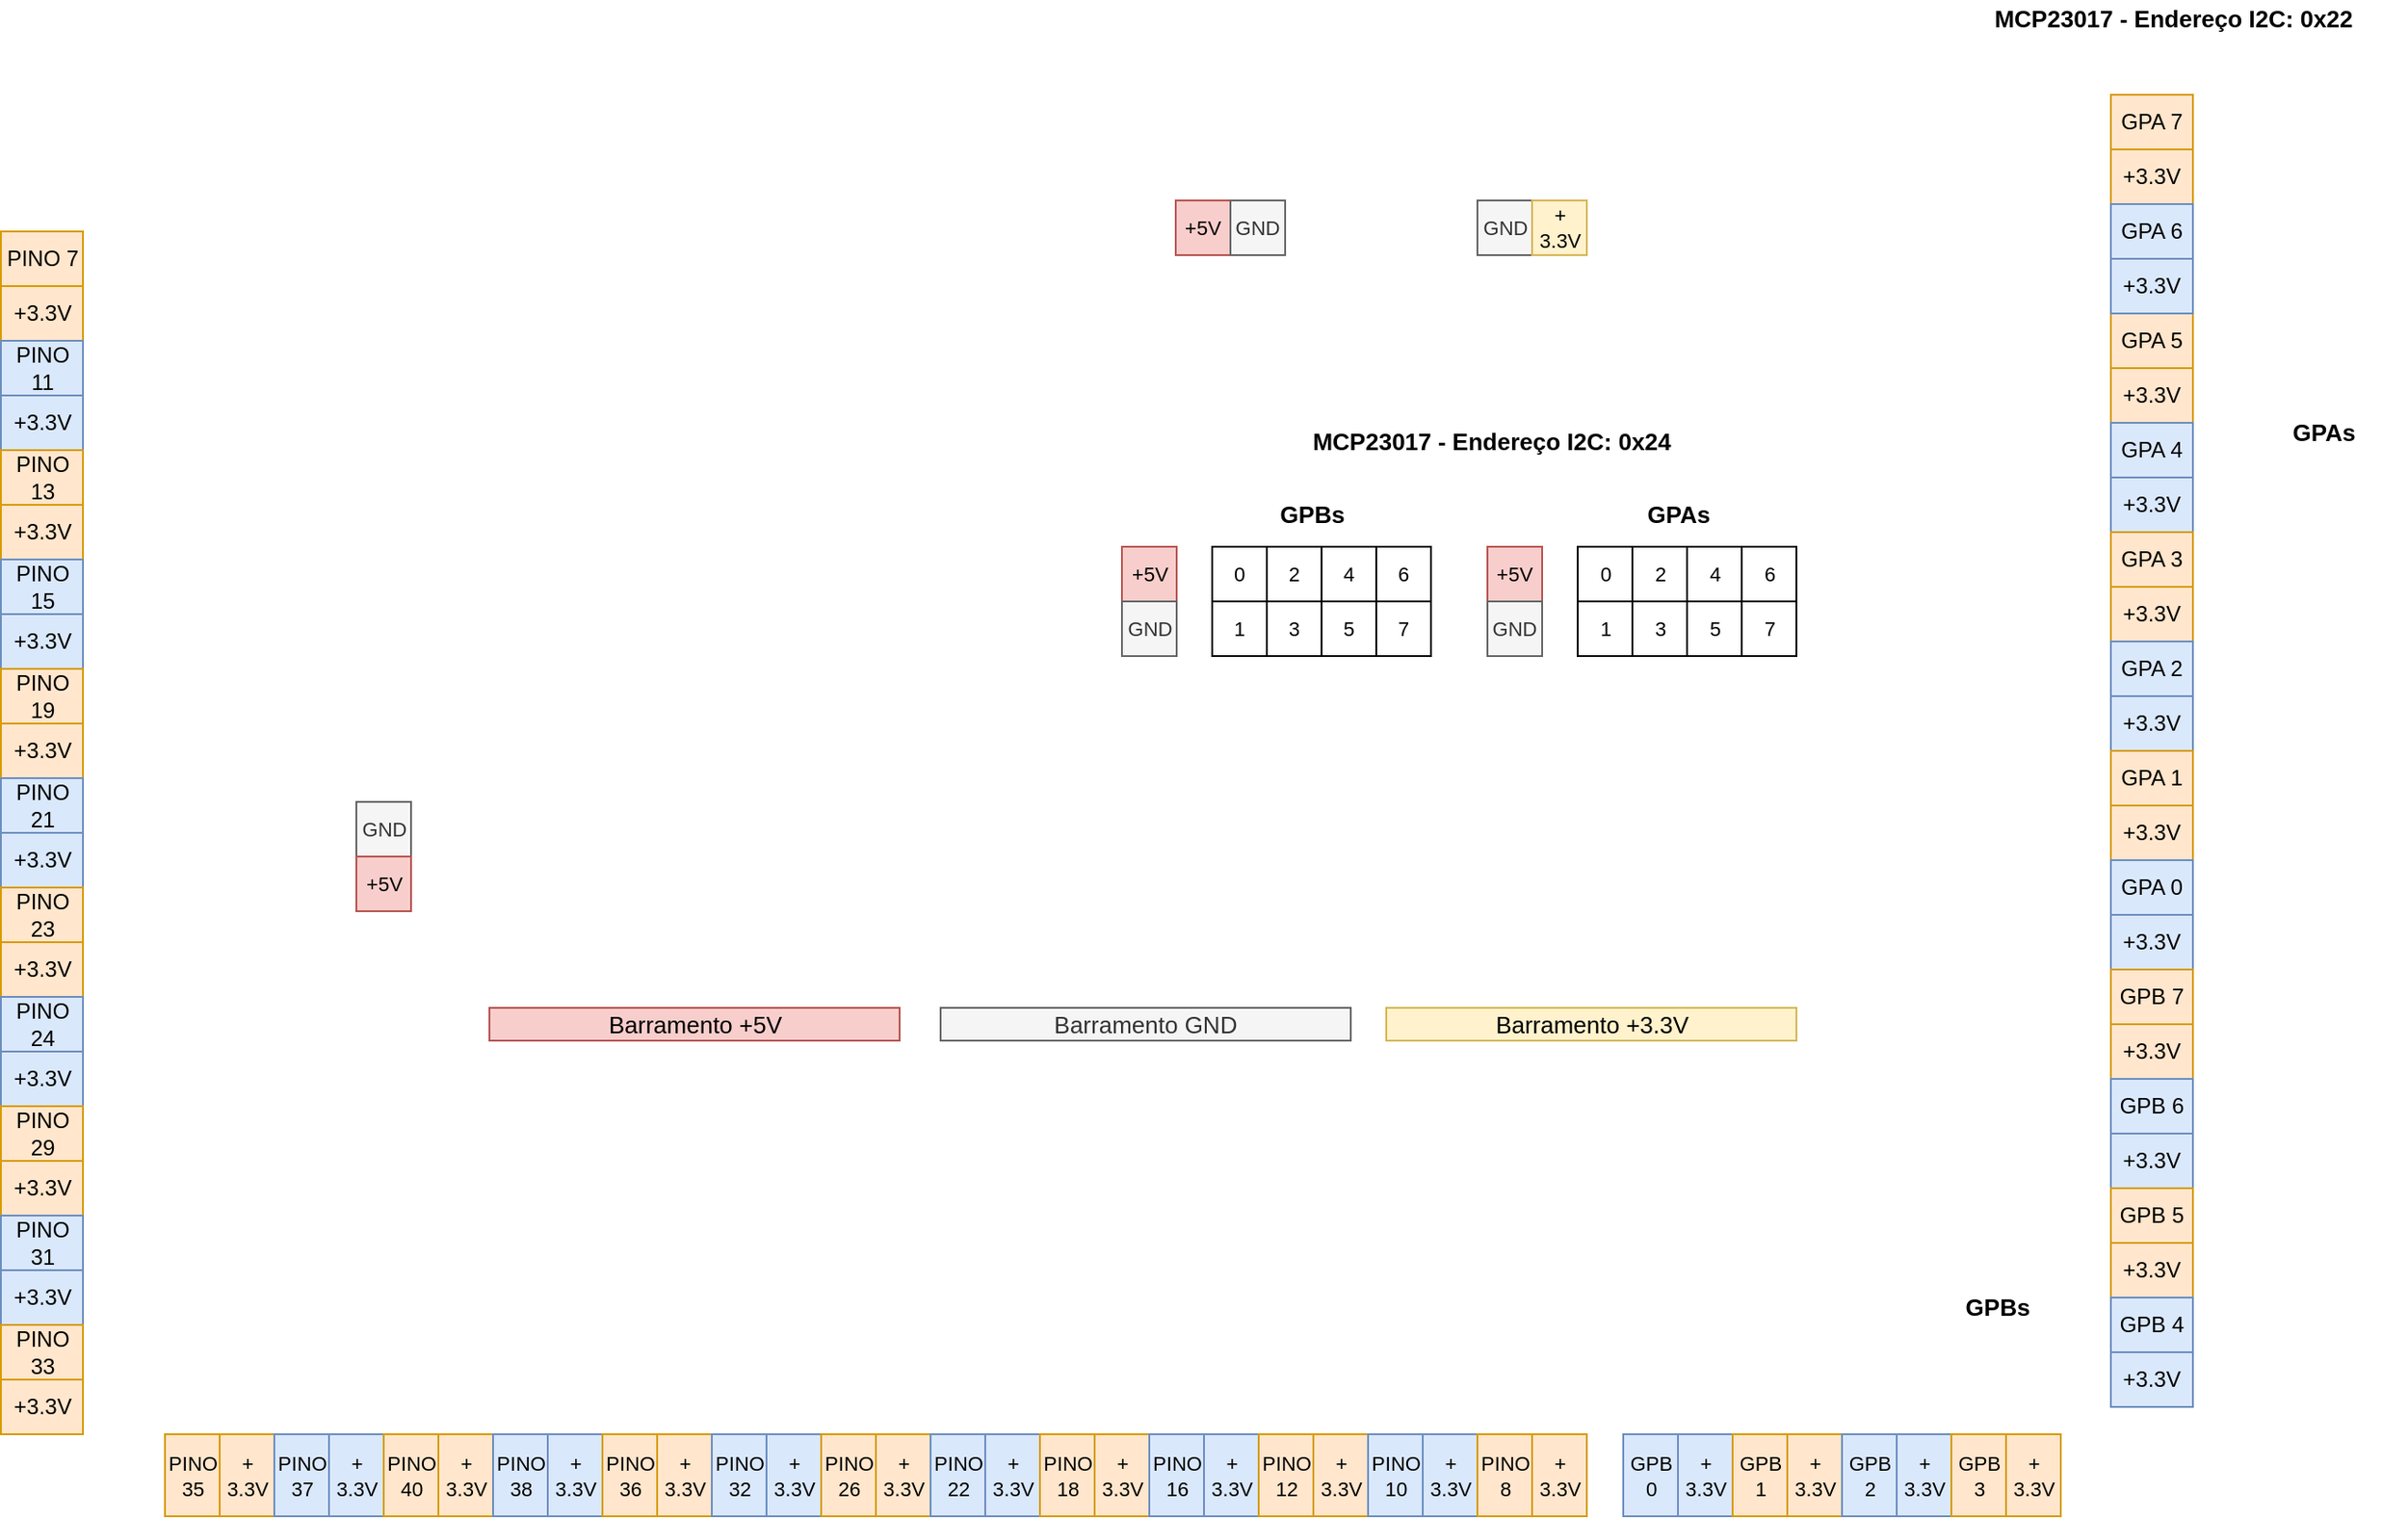 <mxfile version="12.1.9" type="device" pages="1"><diagram id="6xndsIB8_MpBKS6cdO4n" name="Esquema-Portas-PCB"><mxGraphModel dx="1005" dy="565" grid="1" gridSize="10" guides="1" tooltips="1" connect="1" arrows="1" fold="1" page="1" pageScale="1" pageWidth="1654" pageHeight="1169" math="0" shadow="0"><root><mxCell id="0"/><mxCell id="1" parent="0"/><mxCell id="6gqCQAjVEJ719vWJPLPP-2" value="PINO 7" style="rounded=0;whiteSpace=wrap;html=1;fillColor=#ffe6cc;strokeColor=#d79b00;" vertex="1" parent="1"><mxGeometry x="225.5" y="267" width="45" height="30" as="geometry"/></mxCell><mxCell id="6gqCQAjVEJ719vWJPLPP-3" value="+3.3V" style="rounded=0;whiteSpace=wrap;html=1;fillColor=#ffe6cc;strokeColor=#d79b00;" vertex="1" parent="1"><mxGeometry x="225.5" y="297" width="45" height="30" as="geometry"/></mxCell><mxCell id="6gqCQAjVEJ719vWJPLPP-4" value="PINO 11" style="rounded=0;whiteSpace=wrap;html=1;fillColor=#dae8fc;strokeColor=#6c8ebf;" vertex="1" parent="1"><mxGeometry x="225.5" y="327" width="45" height="30" as="geometry"/></mxCell><mxCell id="6gqCQAjVEJ719vWJPLPP-5" value="+3.3V" style="rounded=0;whiteSpace=wrap;html=1;fillColor=#dae8fc;strokeColor=#6c8ebf;" vertex="1" parent="1"><mxGeometry x="225.5" y="357" width="45" height="30" as="geometry"/></mxCell><mxCell id="6gqCQAjVEJ719vWJPLPP-6" value="PINO 13" style="rounded=0;whiteSpace=wrap;html=1;fillColor=#ffe6cc;strokeColor=#d79b00;" vertex="1" parent="1"><mxGeometry x="225.5" y="387" width="45" height="30" as="geometry"/></mxCell><mxCell id="6gqCQAjVEJ719vWJPLPP-7" value="+3.3V" style="rounded=0;whiteSpace=wrap;html=1;fillColor=#ffe6cc;strokeColor=#d79b00;" vertex="1" parent="1"><mxGeometry x="225.5" y="417" width="45" height="30" as="geometry"/></mxCell><mxCell id="6gqCQAjVEJ719vWJPLPP-8" value="PINO 15" style="rounded=0;whiteSpace=wrap;html=1;fillColor=#dae8fc;strokeColor=#6c8ebf;" vertex="1" parent="1"><mxGeometry x="225.5" y="447" width="45" height="30" as="geometry"/></mxCell><mxCell id="6gqCQAjVEJ719vWJPLPP-9" value="+3.3V" style="rounded=0;whiteSpace=wrap;html=1;fillColor=#dae8fc;strokeColor=#6c8ebf;" vertex="1" parent="1"><mxGeometry x="225.5" y="477" width="45" height="30" as="geometry"/></mxCell><mxCell id="6gqCQAjVEJ719vWJPLPP-10" value="PINO 19" style="rounded=0;whiteSpace=wrap;html=1;fillColor=#ffe6cc;strokeColor=#d79b00;" vertex="1" parent="1"><mxGeometry x="225.5" y="507" width="45" height="30" as="geometry"/></mxCell><mxCell id="6gqCQAjVEJ719vWJPLPP-11" value="+3.3V" style="rounded=0;whiteSpace=wrap;html=1;fillColor=#ffe6cc;strokeColor=#d79b00;" vertex="1" parent="1"><mxGeometry x="225.5" y="537" width="45" height="30" as="geometry"/></mxCell><mxCell id="6gqCQAjVEJ719vWJPLPP-12" value="PINO 21" style="rounded=0;whiteSpace=wrap;html=1;fillColor=#dae8fc;strokeColor=#6c8ebf;" vertex="1" parent="1"><mxGeometry x="225.5" y="567" width="45" height="30" as="geometry"/></mxCell><mxCell id="6gqCQAjVEJ719vWJPLPP-13" value="+3.3V" style="rounded=0;whiteSpace=wrap;html=1;fillColor=#dae8fc;strokeColor=#6c8ebf;" vertex="1" parent="1"><mxGeometry x="225.5" y="597" width="45" height="30" as="geometry"/></mxCell><mxCell id="6gqCQAjVEJ719vWJPLPP-14" value="PINO 23" style="rounded=0;whiteSpace=wrap;html=1;fillColor=#ffe6cc;strokeColor=#d79b00;" vertex="1" parent="1"><mxGeometry x="225.5" y="627" width="45" height="30" as="geometry"/></mxCell><mxCell id="6gqCQAjVEJ719vWJPLPP-15" value="+3.3V" style="rounded=0;whiteSpace=wrap;html=1;fillColor=#ffe6cc;strokeColor=#d79b00;" vertex="1" parent="1"><mxGeometry x="225.5" y="657" width="45" height="30" as="geometry"/></mxCell><mxCell id="6gqCQAjVEJ719vWJPLPP-16" value="PINO 24" style="rounded=0;whiteSpace=wrap;html=1;fillColor=#dae8fc;strokeColor=#6c8ebf;" vertex="1" parent="1"><mxGeometry x="225.5" y="687" width="45" height="30" as="geometry"/></mxCell><mxCell id="6gqCQAjVEJ719vWJPLPP-17" value="+3.3V" style="rounded=0;whiteSpace=wrap;html=1;fillColor=#dae8fc;strokeColor=#6c8ebf;" vertex="1" parent="1"><mxGeometry x="225.5" y="717" width="45" height="30" as="geometry"/></mxCell><mxCell id="6gqCQAjVEJ719vWJPLPP-18" value="&lt;div&gt;PINO 29&lt;/div&gt;" style="rounded=0;whiteSpace=wrap;html=1;fillColor=#ffe6cc;strokeColor=#d79b00;" vertex="1" parent="1"><mxGeometry x="225.5" y="747" width="45" height="30" as="geometry"/></mxCell><mxCell id="6gqCQAjVEJ719vWJPLPP-19" value="+3.3V" style="rounded=0;whiteSpace=wrap;html=1;fillColor=#ffe6cc;strokeColor=#d79b00;" vertex="1" parent="1"><mxGeometry x="225.5" y="777" width="45" height="30" as="geometry"/></mxCell><mxCell id="6gqCQAjVEJ719vWJPLPP-26" value="PINO 31" style="rounded=0;whiteSpace=wrap;html=1;fillColor=#dae8fc;strokeColor=#6c8ebf;" vertex="1" parent="1"><mxGeometry x="225.5" y="807" width="45" height="30" as="geometry"/></mxCell><mxCell id="6gqCQAjVEJ719vWJPLPP-27" value="+3.3V" style="rounded=0;whiteSpace=wrap;html=1;fillColor=#dae8fc;strokeColor=#6c8ebf;" vertex="1" parent="1"><mxGeometry x="225.5" y="837" width="45" height="30" as="geometry"/></mxCell><mxCell id="6gqCQAjVEJ719vWJPLPP-28" value="PINO 33" style="rounded=0;whiteSpace=wrap;html=1;fillColor=#ffe6cc;strokeColor=#d79b00;" vertex="1" parent="1"><mxGeometry x="225.5" y="867" width="45" height="30" as="geometry"/></mxCell><mxCell id="6gqCQAjVEJ719vWJPLPP-29" value="+3.3V" style="rounded=0;whiteSpace=wrap;html=1;fillColor=#ffe6cc;strokeColor=#d79b00;" vertex="1" parent="1"><mxGeometry x="225.5" y="897" width="45" height="30" as="geometry"/></mxCell><mxCell id="6gqCQAjVEJ719vWJPLPP-42" value="PINO 35" style="rounded=0;whiteSpace=wrap;html=1;fontSize=12;fillColor=#ffe6cc;strokeColor=#d79b00;" vertex="1" parent="1"><mxGeometry x="315.5" y="927" width="30" height="45" as="geometry"/></mxCell><mxCell id="6gqCQAjVEJ719vWJPLPP-47" value="PINO 35" style="rounded=0;whiteSpace=wrap;html=1;fontSize=11;fillColor=#ffe6cc;strokeColor=#d79b00;" vertex="1" parent="1"><mxGeometry x="315.5" y="927" width="30" height="45" as="geometry"/></mxCell><mxCell id="6gqCQAjVEJ719vWJPLPP-48" value="+ 3.3V" style="rounded=0;whiteSpace=wrap;html=1;fontSize=11;fillColor=#ffe6cc;strokeColor=#d79b00;" vertex="1" parent="1"><mxGeometry x="345.5" y="927" width="30" height="45" as="geometry"/></mxCell><mxCell id="6gqCQAjVEJ719vWJPLPP-49" value="PINO 35" style="rounded=0;whiteSpace=wrap;html=1;fontSize=12;fillColor=#dae8fc;strokeColor=#6c8ebf;" vertex="1" parent="1"><mxGeometry x="375.5" y="927" width="30" height="45" as="geometry"/></mxCell><mxCell id="6gqCQAjVEJ719vWJPLPP-50" value="PINO 37" style="rounded=0;whiteSpace=wrap;html=1;fontSize=11;fillColor=#dae8fc;strokeColor=#6c8ebf;" vertex="1" parent="1"><mxGeometry x="375.5" y="927" width="30" height="45" as="geometry"/></mxCell><mxCell id="6gqCQAjVEJ719vWJPLPP-51" value="+ 3.3V" style="rounded=0;whiteSpace=wrap;html=1;fontSize=11;fillColor=#dae8fc;strokeColor=#6c8ebf;" vertex="1" parent="1"><mxGeometry x="405.5" y="927" width="30" height="45" as="geometry"/></mxCell><mxCell id="6gqCQAjVEJ719vWJPLPP-52" value="PINO 35" style="rounded=0;whiteSpace=wrap;html=1;fontSize=12;fillColor=#ffe6cc;strokeColor=#d79b00;" vertex="1" parent="1"><mxGeometry x="435.5" y="927" width="30" height="45" as="geometry"/></mxCell><mxCell id="6gqCQAjVEJ719vWJPLPP-53" value="PINO 40" style="rounded=0;whiteSpace=wrap;html=1;fontSize=11;fillColor=#ffe6cc;strokeColor=#d79b00;" vertex="1" parent="1"><mxGeometry x="435.5" y="927" width="30" height="45" as="geometry"/></mxCell><mxCell id="6gqCQAjVEJ719vWJPLPP-54" value="+ 3.3V" style="rounded=0;whiteSpace=wrap;html=1;fontSize=11;fillColor=#ffe6cc;strokeColor=#d79b00;" vertex="1" parent="1"><mxGeometry x="465.5" y="927" width="30" height="45" as="geometry"/></mxCell><mxCell id="6gqCQAjVEJ719vWJPLPP-55" value="PINO 35" style="rounded=0;whiteSpace=wrap;html=1;fontSize=12;fillColor=#dae8fc;strokeColor=#6c8ebf;" vertex="1" parent="1"><mxGeometry x="495.5" y="927" width="30" height="45" as="geometry"/></mxCell><mxCell id="6gqCQAjVEJ719vWJPLPP-56" value="PINO 38" style="rounded=0;whiteSpace=wrap;html=1;fontSize=11;fillColor=#dae8fc;strokeColor=#6c8ebf;" vertex="1" parent="1"><mxGeometry x="495.5" y="927" width="30" height="45" as="geometry"/></mxCell><mxCell id="6gqCQAjVEJ719vWJPLPP-57" value="+ 3.3V" style="rounded=0;whiteSpace=wrap;html=1;fontSize=11;fillColor=#dae8fc;strokeColor=#6c8ebf;" vertex="1" parent="1"><mxGeometry x="525.5" y="927" width="30" height="45" as="geometry"/></mxCell><mxCell id="6gqCQAjVEJ719vWJPLPP-58" value="PINO 35" style="rounded=0;whiteSpace=wrap;html=1;fontSize=12;fillColor=#ffe6cc;strokeColor=#d79b00;" vertex="1" parent="1"><mxGeometry x="555.5" y="927" width="30" height="45" as="geometry"/></mxCell><mxCell id="6gqCQAjVEJ719vWJPLPP-59" value="PINO 36" style="rounded=0;whiteSpace=wrap;html=1;fontSize=11;fillColor=#ffe6cc;strokeColor=#d79b00;" vertex="1" parent="1"><mxGeometry x="555.5" y="927" width="30" height="45" as="geometry"/></mxCell><mxCell id="6gqCQAjVEJ719vWJPLPP-60" value="+ 3.3V" style="rounded=0;whiteSpace=wrap;html=1;fontSize=11;fillColor=#ffe6cc;strokeColor=#d79b00;" vertex="1" parent="1"><mxGeometry x="585.5" y="927" width="30" height="45" as="geometry"/></mxCell><mxCell id="6gqCQAjVEJ719vWJPLPP-61" value="PINO 35" style="rounded=0;whiteSpace=wrap;html=1;fontSize=12;fillColor=#dae8fc;strokeColor=#6c8ebf;" vertex="1" parent="1"><mxGeometry x="615.5" y="927" width="30" height="45" as="geometry"/></mxCell><mxCell id="6gqCQAjVEJ719vWJPLPP-62" value="PINO 32" style="rounded=0;whiteSpace=wrap;html=1;fontSize=11;fillColor=#dae8fc;strokeColor=#6c8ebf;" vertex="1" parent="1"><mxGeometry x="615.5" y="927" width="30" height="45" as="geometry"/></mxCell><mxCell id="6gqCQAjVEJ719vWJPLPP-63" value="+ 3.3V" style="rounded=0;whiteSpace=wrap;html=1;fontSize=11;fillColor=#dae8fc;strokeColor=#6c8ebf;" vertex="1" parent="1"><mxGeometry x="645.5" y="927" width="30" height="45" as="geometry"/></mxCell><mxCell id="6gqCQAjVEJ719vWJPLPP-64" value="PINO 35" style="rounded=0;whiteSpace=wrap;html=1;fontSize=12;fillColor=#ffe6cc;strokeColor=#d79b00;" vertex="1" parent="1"><mxGeometry x="675.5" y="927" width="30" height="45" as="geometry"/></mxCell><mxCell id="6gqCQAjVEJ719vWJPLPP-65" value="PINO 26" style="rounded=0;whiteSpace=wrap;html=1;fontSize=11;fillColor=#ffe6cc;strokeColor=#d79b00;" vertex="1" parent="1"><mxGeometry x="675.5" y="927" width="30" height="45" as="geometry"/></mxCell><mxCell id="6gqCQAjVEJ719vWJPLPP-66" value="+ 3.3V" style="rounded=0;whiteSpace=wrap;html=1;fontSize=11;fillColor=#ffe6cc;strokeColor=#d79b00;" vertex="1" parent="1"><mxGeometry x="705.5" y="927" width="30" height="45" as="geometry"/></mxCell><mxCell id="6gqCQAjVEJ719vWJPLPP-67" value="PINO 35" style="rounded=0;whiteSpace=wrap;html=1;fontSize=12;fillColor=#dae8fc;strokeColor=#6c8ebf;" vertex="1" parent="1"><mxGeometry x="735.5" y="927" width="30" height="45" as="geometry"/></mxCell><mxCell id="6gqCQAjVEJ719vWJPLPP-68" value="PINO 22" style="rounded=0;whiteSpace=wrap;html=1;fontSize=11;fillColor=#dae8fc;strokeColor=#6c8ebf;" vertex="1" parent="1"><mxGeometry x="735.5" y="927" width="30" height="45" as="geometry"/></mxCell><mxCell id="6gqCQAjVEJ719vWJPLPP-69" value="+ 3.3V" style="rounded=0;whiteSpace=wrap;html=1;fontSize=11;fillColor=#dae8fc;strokeColor=#6c8ebf;" vertex="1" parent="1"><mxGeometry x="765.5" y="927" width="30" height="45" as="geometry"/></mxCell><mxCell id="6gqCQAjVEJ719vWJPLPP-70" value="PINO 35" style="rounded=0;whiteSpace=wrap;html=1;fontSize=12;fillColor=#ffe6cc;strokeColor=#d79b00;" vertex="1" parent="1"><mxGeometry x="795.5" y="927" width="30" height="45" as="geometry"/></mxCell><mxCell id="6gqCQAjVEJ719vWJPLPP-71" value="PINO 18" style="rounded=0;whiteSpace=wrap;html=1;fontSize=11;fillColor=#ffe6cc;strokeColor=#d79b00;" vertex="1" parent="1"><mxGeometry x="795.5" y="927" width="30" height="45" as="geometry"/></mxCell><mxCell id="6gqCQAjVEJ719vWJPLPP-72" value="+ 3.3V" style="rounded=0;whiteSpace=wrap;html=1;fontSize=11;fillColor=#ffe6cc;strokeColor=#d79b00;" vertex="1" parent="1"><mxGeometry x="825.5" y="927" width="30" height="45" as="geometry"/></mxCell><mxCell id="6gqCQAjVEJ719vWJPLPP-73" value="PINO 35" style="rounded=0;whiteSpace=wrap;html=1;fontSize=12;fillColor=#dae8fc;strokeColor=#6c8ebf;" vertex="1" parent="1"><mxGeometry x="855.5" y="927" width="30" height="45" as="geometry"/></mxCell><mxCell id="6gqCQAjVEJ719vWJPLPP-74" value="PINO 16" style="rounded=0;whiteSpace=wrap;html=1;fontSize=11;fillColor=#dae8fc;strokeColor=#6c8ebf;" vertex="1" parent="1"><mxGeometry x="855.5" y="927" width="30" height="45" as="geometry"/></mxCell><mxCell id="6gqCQAjVEJ719vWJPLPP-75" value="+ 3.3V" style="rounded=0;whiteSpace=wrap;html=1;fontSize=11;fillColor=#dae8fc;strokeColor=#6c8ebf;" vertex="1" parent="1"><mxGeometry x="885.5" y="927" width="30" height="45" as="geometry"/></mxCell><mxCell id="6gqCQAjVEJ719vWJPLPP-76" value="PINO 35" style="rounded=0;whiteSpace=wrap;html=1;fontSize=12;fillColor=#ffe6cc;strokeColor=#d79b00;" vertex="1" parent="1"><mxGeometry x="915.5" y="927" width="30" height="45" as="geometry"/></mxCell><mxCell id="6gqCQAjVEJ719vWJPLPP-77" value="PINO 12" style="rounded=0;whiteSpace=wrap;html=1;fontSize=11;fillColor=#ffe6cc;strokeColor=#d79b00;" vertex="1" parent="1"><mxGeometry x="915.5" y="927" width="30" height="45" as="geometry"/></mxCell><mxCell id="6gqCQAjVEJ719vWJPLPP-78" value="+ 3.3V" style="rounded=0;whiteSpace=wrap;html=1;fontSize=11;fillColor=#ffe6cc;strokeColor=#d79b00;" vertex="1" parent="1"><mxGeometry x="945.5" y="927" width="30" height="45" as="geometry"/></mxCell><mxCell id="6gqCQAjVEJ719vWJPLPP-79" value="PINO 35" style="rounded=0;whiteSpace=wrap;html=1;fontSize=12;fillColor=#dae8fc;strokeColor=#6c8ebf;" vertex="1" parent="1"><mxGeometry x="975.5" y="927" width="30" height="45" as="geometry"/></mxCell><mxCell id="6gqCQAjVEJ719vWJPLPP-80" value="PINO 10" style="rounded=0;whiteSpace=wrap;html=1;fontSize=11;fillColor=#dae8fc;strokeColor=#6c8ebf;" vertex="1" parent="1"><mxGeometry x="975.5" y="927" width="30" height="45" as="geometry"/></mxCell><mxCell id="6gqCQAjVEJ719vWJPLPP-81" value="+ 3.3V" style="rounded=0;whiteSpace=wrap;html=1;fontSize=11;fillColor=#dae8fc;strokeColor=#6c8ebf;" vertex="1" parent="1"><mxGeometry x="1005.5" y="927" width="30" height="45" as="geometry"/></mxCell><mxCell id="6gqCQAjVEJ719vWJPLPP-82" value="PINO 35" style="rounded=0;whiteSpace=wrap;html=1;fontSize=12;fillColor=#ffe6cc;strokeColor=#d79b00;" vertex="1" parent="1"><mxGeometry x="1035.5" y="927" width="30" height="45" as="geometry"/></mxCell><mxCell id="6gqCQAjVEJ719vWJPLPP-83" value="PINO 8" style="rounded=0;whiteSpace=wrap;html=1;fontSize=11;fillColor=#ffe6cc;strokeColor=#d79b00;" vertex="1" parent="1"><mxGeometry x="1035.5" y="927" width="30" height="45" as="geometry"/></mxCell><mxCell id="6gqCQAjVEJ719vWJPLPP-84" value="+ 3.3V" style="rounded=0;whiteSpace=wrap;html=1;fontSize=11;fillColor=#ffe6cc;strokeColor=#d79b00;" vertex="1" parent="1"><mxGeometry x="1065.5" y="927" width="30" height="45" as="geometry"/></mxCell><mxCell id="6gqCQAjVEJ719vWJPLPP-85" value="PINO 35" style="rounded=0;whiteSpace=wrap;html=1;fontSize=12;fillColor=#dae8fc;strokeColor=#6c8ebf;" vertex="1" parent="1"><mxGeometry x="1115.5" y="927" width="30" height="45" as="geometry"/></mxCell><mxCell id="6gqCQAjVEJ719vWJPLPP-86" value="GPB 0" style="rounded=0;whiteSpace=wrap;html=1;fontSize=11;fillColor=#dae8fc;strokeColor=#6c8ebf;" vertex="1" parent="1"><mxGeometry x="1115.5" y="927" width="30" height="45" as="geometry"/></mxCell><mxCell id="6gqCQAjVEJ719vWJPLPP-87" value="+ 3.3V" style="rounded=0;whiteSpace=wrap;html=1;fontSize=11;fillColor=#dae8fc;strokeColor=#6c8ebf;" vertex="1" parent="1"><mxGeometry x="1145.5" y="927" width="30" height="45" as="geometry"/></mxCell><mxCell id="6gqCQAjVEJ719vWJPLPP-88" value="PINO 35" style="rounded=0;whiteSpace=wrap;html=1;fontSize=12;fillColor=#ffe6cc;strokeColor=#d79b00;" vertex="1" parent="1"><mxGeometry x="1175.5" y="927" width="30" height="45" as="geometry"/></mxCell><mxCell id="6gqCQAjVEJ719vWJPLPP-89" value="GPB 1" style="rounded=0;whiteSpace=wrap;html=1;fontSize=11;fillColor=#ffe6cc;strokeColor=#d79b00;" vertex="1" parent="1"><mxGeometry x="1175.5" y="927" width="30" height="45" as="geometry"/></mxCell><mxCell id="6gqCQAjVEJ719vWJPLPP-90" value="+ 3.3V" style="rounded=0;whiteSpace=wrap;html=1;fontSize=11;fillColor=#ffe6cc;strokeColor=#d79b00;" vertex="1" parent="1"><mxGeometry x="1205.5" y="927" width="30" height="45" as="geometry"/></mxCell><mxCell id="6gqCQAjVEJ719vWJPLPP-91" value="PINO 35" style="rounded=0;whiteSpace=wrap;html=1;fontSize=12;fillColor=#dae8fc;strokeColor=#6c8ebf;" vertex="1" parent="1"><mxGeometry x="1235.5" y="927" width="30" height="45" as="geometry"/></mxCell><mxCell id="6gqCQAjVEJ719vWJPLPP-92" value="GPB 2" style="rounded=0;whiteSpace=wrap;html=1;fontSize=11;fillColor=#dae8fc;strokeColor=#6c8ebf;" vertex="1" parent="1"><mxGeometry x="1235.5" y="927" width="30" height="45" as="geometry"/></mxCell><mxCell id="6gqCQAjVEJ719vWJPLPP-93" value="+ 3.3V" style="rounded=0;whiteSpace=wrap;html=1;fontSize=11;fillColor=#dae8fc;strokeColor=#6c8ebf;" vertex="1" parent="1"><mxGeometry x="1265.5" y="927" width="30" height="45" as="geometry"/></mxCell><mxCell id="6gqCQAjVEJ719vWJPLPP-96" value="PINO 35" style="rounded=0;whiteSpace=wrap;html=1;fontSize=12;fillColor=#ffe6cc;strokeColor=#d79b00;" vertex="1" parent="1"><mxGeometry x="1295.5" y="927" width="30" height="45" as="geometry"/></mxCell><mxCell id="6gqCQAjVEJ719vWJPLPP-97" value="GPB 3" style="rounded=0;whiteSpace=wrap;html=1;fontSize=11;fillColor=#ffe6cc;strokeColor=#d79b00;" vertex="1" parent="1"><mxGeometry x="1295.5" y="927" width="30" height="45" as="geometry"/></mxCell><mxCell id="6gqCQAjVEJ719vWJPLPP-98" value="+ 3.3V" style="rounded=0;whiteSpace=wrap;html=1;fontSize=11;fillColor=#ffe6cc;strokeColor=#d79b00;" vertex="1" parent="1"><mxGeometry x="1325.5" y="927" width="30" height="45" as="geometry"/></mxCell><mxCell id="6gqCQAjVEJ719vWJPLPP-99" value="GPA 5" style="rounded=0;whiteSpace=wrap;html=1;fillColor=#ffe6cc;strokeColor=#d79b00;" vertex="1" parent="1"><mxGeometry x="1383" y="312" width="45" height="30" as="geometry"/></mxCell><mxCell id="6gqCQAjVEJ719vWJPLPP-100" value="+3.3V" style="rounded=0;whiteSpace=wrap;html=1;fillColor=#ffe6cc;strokeColor=#d79b00;" vertex="1" parent="1"><mxGeometry x="1383" y="342" width="45" height="30" as="geometry"/></mxCell><mxCell id="6gqCQAjVEJ719vWJPLPP-101" value="GPA 4" style="rounded=0;whiteSpace=wrap;html=1;fillColor=#dae8fc;strokeColor=#6c8ebf;" vertex="1" parent="1"><mxGeometry x="1383" y="372" width="45" height="30" as="geometry"/></mxCell><mxCell id="6gqCQAjVEJ719vWJPLPP-102" value="+3.3V" style="rounded=0;whiteSpace=wrap;html=1;fillColor=#dae8fc;strokeColor=#6c8ebf;" vertex="1" parent="1"><mxGeometry x="1383" y="402" width="45" height="30" as="geometry"/></mxCell><mxCell id="6gqCQAjVEJ719vWJPLPP-103" value="GPA 3" style="rounded=0;whiteSpace=wrap;html=1;fillColor=#ffe6cc;strokeColor=#d79b00;" vertex="1" parent="1"><mxGeometry x="1383" y="432" width="45" height="30" as="geometry"/></mxCell><mxCell id="6gqCQAjVEJ719vWJPLPP-104" value="+3.3V" style="rounded=0;whiteSpace=wrap;html=1;fillColor=#ffe6cc;strokeColor=#d79b00;" vertex="1" parent="1"><mxGeometry x="1383" y="462" width="45" height="30" as="geometry"/></mxCell><mxCell id="6gqCQAjVEJ719vWJPLPP-105" value="GPA 2" style="rounded=0;whiteSpace=wrap;html=1;fillColor=#dae8fc;strokeColor=#6c8ebf;" vertex="1" parent="1"><mxGeometry x="1383" y="492" width="45" height="30" as="geometry"/></mxCell><mxCell id="6gqCQAjVEJ719vWJPLPP-106" value="+3.3V" style="rounded=0;whiteSpace=wrap;html=1;fillColor=#dae8fc;strokeColor=#6c8ebf;" vertex="1" parent="1"><mxGeometry x="1383" y="522" width="45" height="30" as="geometry"/></mxCell><mxCell id="6gqCQAjVEJ719vWJPLPP-107" value="GPA 1" style="rounded=0;whiteSpace=wrap;html=1;fillColor=#ffe6cc;strokeColor=#d79b00;" vertex="1" parent="1"><mxGeometry x="1383" y="552" width="45" height="30" as="geometry"/></mxCell><mxCell id="6gqCQAjVEJ719vWJPLPP-108" value="+3.3V" style="rounded=0;whiteSpace=wrap;html=1;fillColor=#ffe6cc;strokeColor=#d79b00;" vertex="1" parent="1"><mxGeometry x="1383" y="582" width="45" height="30" as="geometry"/></mxCell><mxCell id="6gqCQAjVEJ719vWJPLPP-109" value="GPA 0" style="rounded=0;whiteSpace=wrap;html=1;fillColor=#dae8fc;strokeColor=#6c8ebf;" vertex="1" parent="1"><mxGeometry x="1383" y="612" width="45" height="30" as="geometry"/></mxCell><mxCell id="6gqCQAjVEJ719vWJPLPP-110" value="+3.3V" style="rounded=0;whiteSpace=wrap;html=1;fillColor=#dae8fc;strokeColor=#6c8ebf;" vertex="1" parent="1"><mxGeometry x="1383" y="642" width="45" height="30" as="geometry"/></mxCell><mxCell id="6gqCQAjVEJ719vWJPLPP-111" value="GPB 7" style="rounded=0;whiteSpace=wrap;html=1;fillColor=#ffe6cc;strokeColor=#d79b00;" vertex="1" parent="1"><mxGeometry x="1383" y="672" width="45" height="30" as="geometry"/></mxCell><mxCell id="6gqCQAjVEJ719vWJPLPP-112" value="+3.3V" style="rounded=0;whiteSpace=wrap;html=1;fillColor=#ffe6cc;strokeColor=#d79b00;" vertex="1" parent="1"><mxGeometry x="1383" y="702" width="45" height="30" as="geometry"/></mxCell><mxCell id="6gqCQAjVEJ719vWJPLPP-113" value="GPB 6" style="rounded=0;whiteSpace=wrap;html=1;fillColor=#dae8fc;strokeColor=#6c8ebf;" vertex="1" parent="1"><mxGeometry x="1383" y="732" width="45" height="30" as="geometry"/></mxCell><mxCell id="6gqCQAjVEJ719vWJPLPP-114" value="+3.3V" style="rounded=0;whiteSpace=wrap;html=1;fillColor=#dae8fc;strokeColor=#6c8ebf;" vertex="1" parent="1"><mxGeometry x="1383" y="762" width="45" height="30" as="geometry"/></mxCell><mxCell id="6gqCQAjVEJ719vWJPLPP-115" value="GPB 5" style="rounded=0;whiteSpace=wrap;html=1;fillColor=#ffe6cc;strokeColor=#d79b00;" vertex="1" parent="1"><mxGeometry x="1383" y="792" width="45" height="30" as="geometry"/></mxCell><mxCell id="6gqCQAjVEJ719vWJPLPP-116" value="+3.3V" style="rounded=0;whiteSpace=wrap;html=1;fillColor=#ffe6cc;strokeColor=#d79b00;" vertex="1" parent="1"><mxGeometry x="1383" y="822" width="45" height="30" as="geometry"/></mxCell><mxCell id="6gqCQAjVEJ719vWJPLPP-117" value="GPB 4" style="rounded=0;whiteSpace=wrap;html=1;fillColor=#dae8fc;strokeColor=#6c8ebf;" vertex="1" parent="1"><mxGeometry x="1383" y="852" width="45" height="30" as="geometry"/></mxCell><mxCell id="6gqCQAjVEJ719vWJPLPP-118" value="+3.3V" style="rounded=0;whiteSpace=wrap;html=1;fillColor=#dae8fc;strokeColor=#6c8ebf;" vertex="1" parent="1"><mxGeometry x="1383" y="882" width="45" height="30" as="geometry"/></mxCell><mxCell id="6gqCQAjVEJ719vWJPLPP-119" value="GPA 7" style="rounded=0;whiteSpace=wrap;html=1;fillColor=#ffe6cc;strokeColor=#d79b00;" vertex="1" parent="1"><mxGeometry x="1383" y="192" width="45" height="30" as="geometry"/></mxCell><mxCell id="6gqCQAjVEJ719vWJPLPP-120" value="+3.3V" style="rounded=0;whiteSpace=wrap;html=1;fillColor=#ffe6cc;strokeColor=#d79b00;" vertex="1" parent="1"><mxGeometry x="1383" y="222" width="45" height="30" as="geometry"/></mxCell><mxCell id="6gqCQAjVEJ719vWJPLPP-121" value="GPA 6" style="rounded=0;whiteSpace=wrap;html=1;fillColor=#dae8fc;strokeColor=#6c8ebf;" vertex="1" parent="1"><mxGeometry x="1383" y="252" width="45" height="30" as="geometry"/></mxCell><mxCell id="6gqCQAjVEJ719vWJPLPP-122" value="+3.3V" style="rounded=0;whiteSpace=wrap;html=1;fillColor=#dae8fc;strokeColor=#6c8ebf;" vertex="1" parent="1"><mxGeometry x="1383" y="282" width="45" height="30" as="geometry"/></mxCell><mxCell id="6gqCQAjVEJ719vWJPLPP-123" value="+5V" style="whiteSpace=wrap;html=1;aspect=fixed;fontSize=11;fillColor=#f8cecc;strokeColor=#b85450;" vertex="1" parent="1"><mxGeometry x="840.5" y="440" width="30" height="30" as="geometry"/></mxCell><mxCell id="6gqCQAjVEJ719vWJPLPP-124" value="GND" style="whiteSpace=wrap;html=1;aspect=fixed;fontSize=11;fillColor=#f5f5f5;strokeColor=#666666;fontColor=#333333;" vertex="1" parent="1"><mxGeometry x="840.5" y="470" width="30" height="30" as="geometry"/></mxCell><mxCell id="6gqCQAjVEJ719vWJPLPP-125" value="0" style="whiteSpace=wrap;html=1;aspect=fixed;fontSize=11;" vertex="1" parent="1"><mxGeometry x="890" y="440" width="30" height="30" as="geometry"/></mxCell><mxCell id="6gqCQAjVEJ719vWJPLPP-126" value="1" style="whiteSpace=wrap;html=1;aspect=fixed;fontSize=11;" vertex="1" parent="1"><mxGeometry x="890" y="470" width="30" height="30" as="geometry"/></mxCell><mxCell id="6gqCQAjVEJ719vWJPLPP-127" value="2" style="whiteSpace=wrap;html=1;aspect=fixed;fontSize=11;" vertex="1" parent="1"><mxGeometry x="920" y="440" width="30" height="30" as="geometry"/></mxCell><mxCell id="6gqCQAjVEJ719vWJPLPP-128" value="3" style="whiteSpace=wrap;html=1;aspect=fixed;fontSize=11;" vertex="1" parent="1"><mxGeometry x="920" y="470" width="30" height="30" as="geometry"/></mxCell><mxCell id="6gqCQAjVEJ719vWJPLPP-129" value="4" style="whiteSpace=wrap;html=1;aspect=fixed;fontSize=11;" vertex="1" parent="1"><mxGeometry x="950" y="440" width="30" height="30" as="geometry"/></mxCell><mxCell id="6gqCQAjVEJ719vWJPLPP-130" value="5" style="whiteSpace=wrap;html=1;aspect=fixed;fontSize=11;" vertex="1" parent="1"><mxGeometry x="950" y="470" width="30" height="30" as="geometry"/></mxCell><mxCell id="6gqCQAjVEJ719vWJPLPP-131" value="6" style="whiteSpace=wrap;html=1;aspect=fixed;fontSize=11;" vertex="1" parent="1"><mxGeometry x="980" y="440" width="30" height="30" as="geometry"/></mxCell><mxCell id="6gqCQAjVEJ719vWJPLPP-132" value="7" style="whiteSpace=wrap;html=1;aspect=fixed;fontSize=11;" vertex="1" parent="1"><mxGeometry x="980" y="470" width="30" height="30" as="geometry"/></mxCell><mxCell id="6gqCQAjVEJ719vWJPLPP-143" value="+5V" style="whiteSpace=wrap;html=1;aspect=fixed;fontSize=11;fillColor=#f8cecc;strokeColor=#b85450;" vertex="1" parent="1"><mxGeometry x="1041" y="440" width="30" height="30" as="geometry"/></mxCell><mxCell id="6gqCQAjVEJ719vWJPLPP-144" value="GND" style="whiteSpace=wrap;html=1;aspect=fixed;fontSize=11;fillColor=#f5f5f5;strokeColor=#666666;fontColor=#333333;" vertex="1" parent="1"><mxGeometry x="1041" y="470" width="30" height="30" as="geometry"/></mxCell><mxCell id="6gqCQAjVEJ719vWJPLPP-145" value="0" style="whiteSpace=wrap;html=1;aspect=fixed;fontSize=11;" vertex="1" parent="1"><mxGeometry x="1090.5" y="440" width="30" height="30" as="geometry"/></mxCell><mxCell id="6gqCQAjVEJ719vWJPLPP-146" value="1" style="whiteSpace=wrap;html=1;aspect=fixed;fontSize=11;" vertex="1" parent="1"><mxGeometry x="1090.5" y="470" width="30" height="30" as="geometry"/></mxCell><mxCell id="6gqCQAjVEJ719vWJPLPP-147" value="2" style="whiteSpace=wrap;html=1;aspect=fixed;fontSize=11;" vertex="1" parent="1"><mxGeometry x="1120.5" y="440" width="30" height="30" as="geometry"/></mxCell><mxCell id="6gqCQAjVEJ719vWJPLPP-148" value="3" style="whiteSpace=wrap;html=1;aspect=fixed;fontSize=11;" vertex="1" parent="1"><mxGeometry x="1120.5" y="470" width="30" height="30" as="geometry"/></mxCell><mxCell id="6gqCQAjVEJ719vWJPLPP-149" value="4" style="whiteSpace=wrap;html=1;aspect=fixed;fontSize=11;" vertex="1" parent="1"><mxGeometry x="1150.5" y="440" width="30" height="30" as="geometry"/></mxCell><mxCell id="6gqCQAjVEJ719vWJPLPP-150" value="5" style="whiteSpace=wrap;html=1;aspect=fixed;fontSize=11;" vertex="1" parent="1"><mxGeometry x="1150.5" y="470" width="30" height="30" as="geometry"/></mxCell><mxCell id="6gqCQAjVEJ719vWJPLPP-151" value="6" style="whiteSpace=wrap;html=1;aspect=fixed;fontSize=11;" vertex="1" parent="1"><mxGeometry x="1180.5" y="440" width="30" height="30" as="geometry"/></mxCell><mxCell id="6gqCQAjVEJ719vWJPLPP-152" value="7" style="whiteSpace=wrap;html=1;aspect=fixed;fontSize=11;" vertex="1" parent="1"><mxGeometry x="1180.5" y="470" width="30" height="30" as="geometry"/></mxCell><mxCell id="6gqCQAjVEJ719vWJPLPP-153" value="MCP23017 - Endereço I2C: 0x24" style="text;html=1;strokeColor=none;fillColor=none;align=center;verticalAlign=middle;whiteSpace=wrap;rounded=0;fontSize=13;fontStyle=1" vertex="1" parent="1"><mxGeometry x="916" y="372" width="255" height="20" as="geometry"/></mxCell><mxCell id="6gqCQAjVEJ719vWJPLPP-154" value="&lt;b&gt;GPBs&lt;/b&gt;" style="text;html=1;strokeColor=none;fillColor=none;align=center;verticalAlign=middle;whiteSpace=wrap;rounded=0;fontSize=13;" vertex="1" parent="1"><mxGeometry x="925" y="412" width="40" height="20" as="geometry"/></mxCell><mxCell id="6gqCQAjVEJ719vWJPLPP-155" value="&lt;b&gt;GPAs&lt;/b&gt;" style="text;html=1;strokeColor=none;fillColor=none;align=center;verticalAlign=middle;whiteSpace=wrap;rounded=0;fontSize=13;" vertex="1" parent="1"><mxGeometry x="1125.5" y="412" width="40" height="20" as="geometry"/></mxCell><mxCell id="6gqCQAjVEJ719vWJPLPP-158" value="Barramento +3.3V" style="rounded=0;whiteSpace=wrap;html=1;fontSize=13;fillColor=#fff2cc;strokeColor=#d6b656;" vertex="1" parent="1"><mxGeometry x="985.5" y="693" width="225" height="18" as="geometry"/></mxCell><mxCell id="6gqCQAjVEJ719vWJPLPP-159" value="Barramento GND" style="rounded=0;whiteSpace=wrap;html=1;fontSize=13;fillColor=#f5f5f5;strokeColor=#666666;fontColor=#333333;" vertex="1" parent="1"><mxGeometry x="741" y="693" width="225" height="18" as="geometry"/></mxCell><mxCell id="6gqCQAjVEJ719vWJPLPP-160" value="Barramento +5V" style="rounded=0;whiteSpace=wrap;html=1;fontSize=13;fillColor=#f8cecc;strokeColor=#b85450;" vertex="1" parent="1"><mxGeometry x="493.5" y="693" width="225" height="18" as="geometry"/></mxCell><mxCell id="6gqCQAjVEJ719vWJPLPP-161" value="GND" style="whiteSpace=wrap;html=1;aspect=fixed;fontSize=11;fillColor=#f5f5f5;strokeColor=#666666;fontColor=#333333;" vertex="1" parent="1"><mxGeometry x="420.5" y="580" width="30" height="30" as="geometry"/></mxCell><mxCell id="6gqCQAjVEJ719vWJPLPP-162" value="+5V" style="whiteSpace=wrap;html=1;aspect=fixed;fontSize=11;fillColor=#f8cecc;strokeColor=#b85450;" vertex="1" parent="1"><mxGeometry x="420.5" y="610" width="30" height="30" as="geometry"/></mxCell><mxCell id="6gqCQAjVEJ719vWJPLPP-163" value="+5V" style="whiteSpace=wrap;html=1;aspect=fixed;fontSize=11;fillColor=#f8cecc;strokeColor=#b85450;" vertex="1" parent="1"><mxGeometry x="870" y="250" width="30" height="30" as="geometry"/></mxCell><mxCell id="6gqCQAjVEJ719vWJPLPP-164" value="GND" style="whiteSpace=wrap;html=1;aspect=fixed;fontSize=11;fillColor=#f5f5f5;strokeColor=#666666;fontColor=#333333;" vertex="1" parent="1"><mxGeometry x="900" y="250" width="30" height="30" as="geometry"/></mxCell><mxCell id="6gqCQAjVEJ719vWJPLPP-165" value="GND" style="whiteSpace=wrap;html=1;aspect=fixed;fontSize=11;fillColor=#f5f5f5;strokeColor=#666666;fontColor=#333333;" vertex="1" parent="1"><mxGeometry x="1035.5" y="250" width="30" height="30" as="geometry"/></mxCell><mxCell id="6gqCQAjVEJ719vWJPLPP-166" value="&lt;div&gt;+&lt;/div&gt;&lt;div&gt;3.3V&lt;/div&gt;" style="whiteSpace=wrap;html=1;aspect=fixed;fontSize=11;fillColor=#fff2cc;strokeColor=#d6b656;" vertex="1" parent="1"><mxGeometry x="1065.5" y="250" width="30" height="30" as="geometry"/></mxCell><mxCell id="6gqCQAjVEJ719vWJPLPP-167" value="MCP23017 - Endereço I2C: 0x22" style="text;html=1;strokeColor=none;fillColor=none;align=center;verticalAlign=middle;whiteSpace=wrap;rounded=0;fontSize=13;fontStyle=1" vertex="1" parent="1"><mxGeometry x="1290" y="140" width="255" height="20" as="geometry"/></mxCell><mxCell id="6gqCQAjVEJ719vWJPLPP-168" value="&lt;b&gt;GPAs&lt;/b&gt;" style="text;html=1;strokeColor=none;fillColor=none;align=center;verticalAlign=middle;whiteSpace=wrap;rounded=0;fontSize=13;" vertex="1" parent="1"><mxGeometry x="1480" y="367" width="40" height="20" as="geometry"/></mxCell><mxCell id="6gqCQAjVEJ719vWJPLPP-169" value="&lt;b&gt;GPBs&lt;/b&gt;" style="text;html=1;strokeColor=none;fillColor=none;align=center;verticalAlign=middle;whiteSpace=wrap;rounded=0;fontSize=13;" vertex="1" parent="1"><mxGeometry x="1300.5" y="847" width="40" height="20" as="geometry"/></mxCell></root></mxGraphModel></diagram></mxfile>